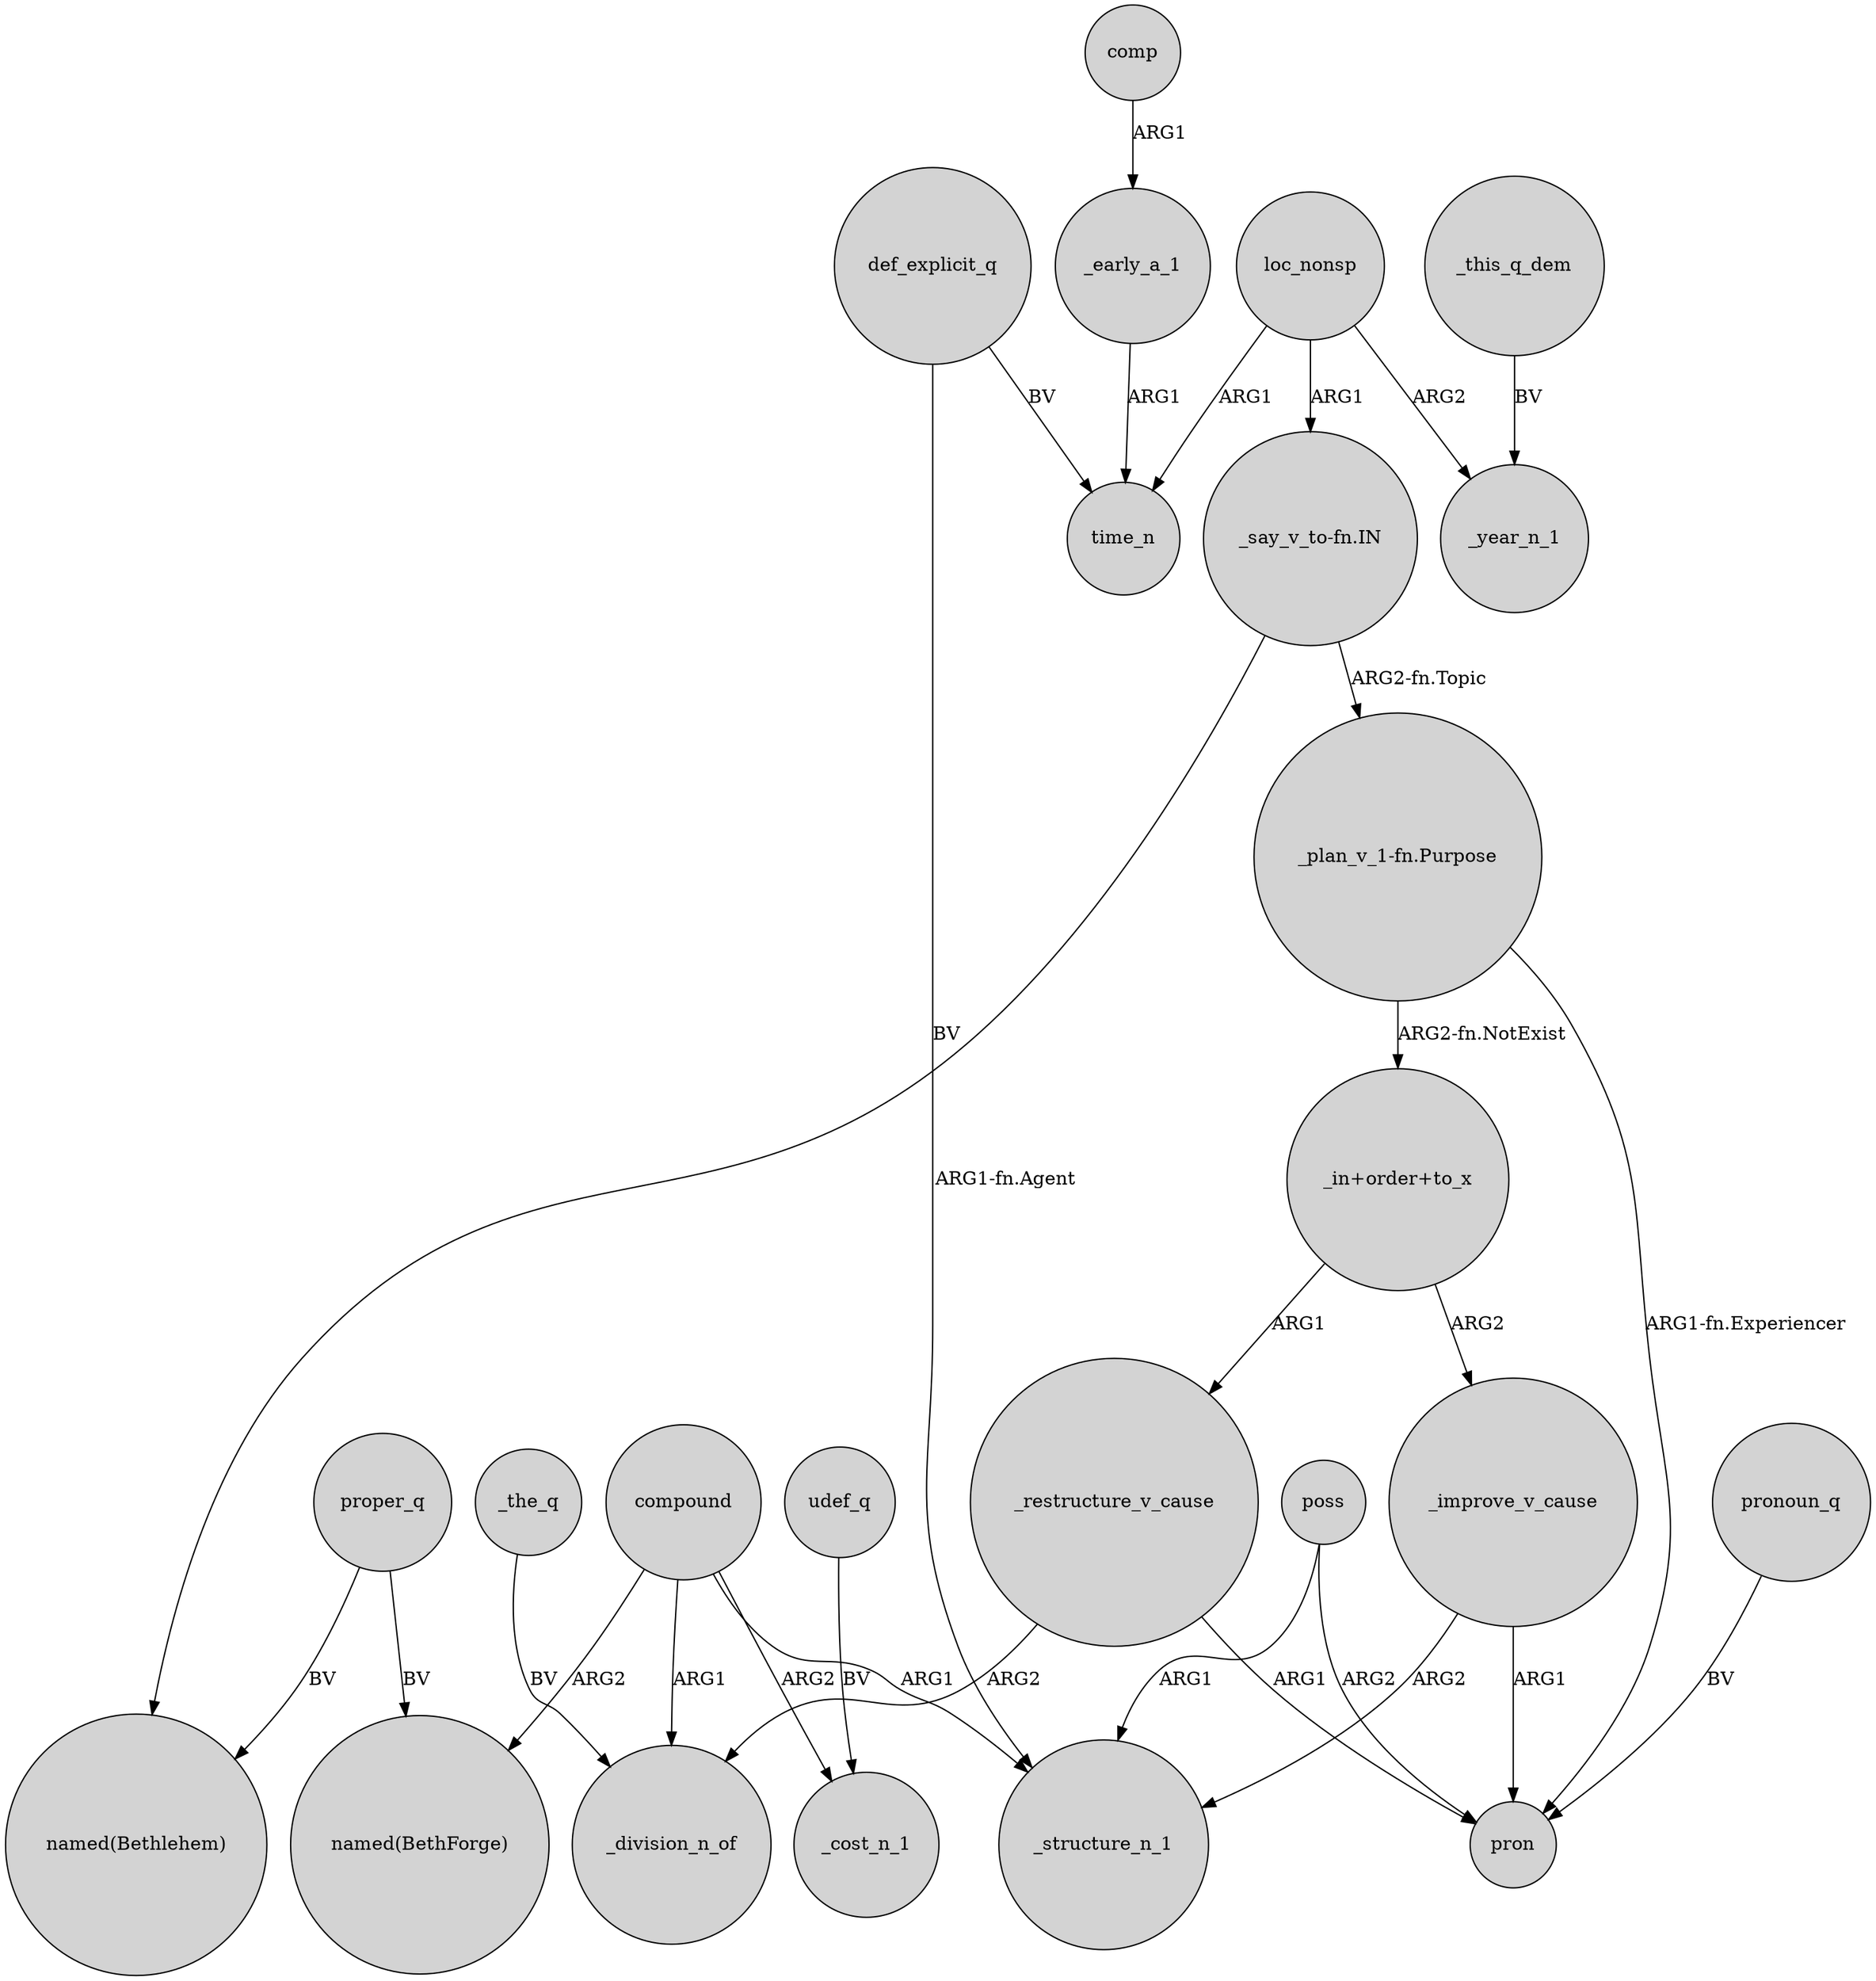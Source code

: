 digraph {
	node [shape=circle style=filled]
	"_say_v_to-fn.IN" -> "named(Bethlehem)" [label="ARG1-fn.Agent"]
	poss -> _structure_n_1 [label=ARG1]
	poss -> pron [label=ARG2]
	def_explicit_q -> time_n [label=BV]
	"_in+order+to_x" -> _restructure_v_cause [label=ARG1]
	_restructure_v_cause -> _division_n_of [label=ARG2]
	"_plan_v_1-fn.Purpose" -> pron [label="ARG1-fn.Experiencer"]
	proper_q -> "named(BethForge)" [label=BV]
	_restructure_v_cause -> pron [label=ARG1]
	compound -> _structure_n_1 [label=ARG1]
	loc_nonsp -> time_n [label=ARG1]
	udef_q -> _cost_n_1 [label=BV]
	"_say_v_to-fn.IN" -> "_plan_v_1-fn.Purpose" [label="ARG2-fn.Topic"]
	"_in+order+to_x" -> _improve_v_cause [label=ARG2]
	pronoun_q -> pron [label=BV]
	proper_q -> "named(Bethlehem)" [label=BV]
	def_explicit_q -> _structure_n_1 [label=BV]
	loc_nonsp -> "_say_v_to-fn.IN" [label=ARG1]
	loc_nonsp -> _year_n_1 [label=ARG2]
	_early_a_1 -> time_n [label=ARG1]
	compound -> _cost_n_1 [label=ARG2]
	compound -> "named(BethForge)" [label=ARG2]
	_improve_v_cause -> _structure_n_1 [label=ARG2]
	_improve_v_cause -> pron [label=ARG1]
	"_plan_v_1-fn.Purpose" -> "_in+order+to_x" [label="ARG2-fn.NotExist"]
	compound -> _division_n_of [label=ARG1]
	comp -> _early_a_1 [label=ARG1]
	_the_q -> _division_n_of [label=BV]
	_this_q_dem -> _year_n_1 [label=BV]
}
